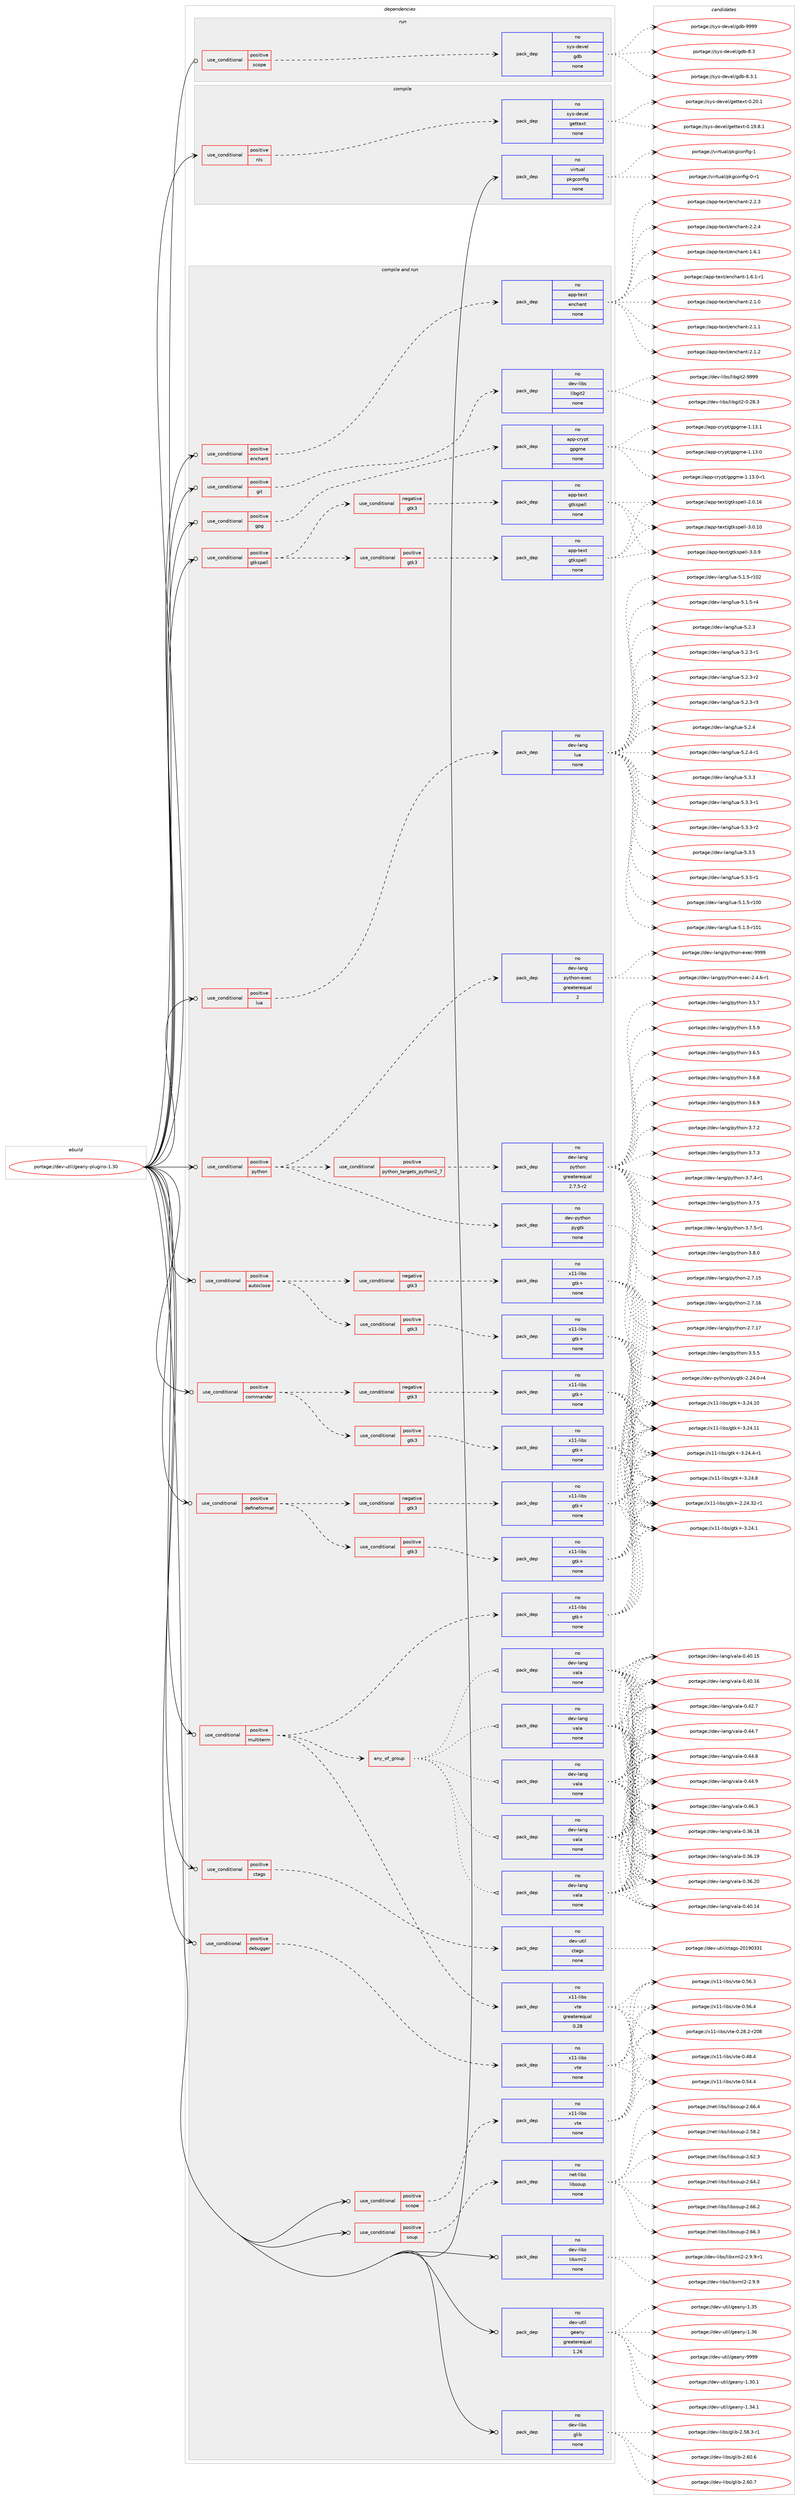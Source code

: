 digraph prolog {

# *************
# Graph options
# *************

newrank=true;
concentrate=true;
compound=true;
graph [rankdir=LR,fontname=Helvetica,fontsize=10,ranksep=1.5];#, ranksep=2.5, nodesep=0.2];
edge  [arrowhead=vee];
node  [fontname=Helvetica,fontsize=10];

# **********
# The ebuild
# **********

subgraph cluster_leftcol {
color=gray;
rank=same;
label=<<i>ebuild</i>>;
id [label="portage://dev-util/geany-plugins-1.30", color=red, width=4, href="../dev-util/geany-plugins-1.30.svg"];
}

# ****************
# The dependencies
# ****************

subgraph cluster_midcol {
color=gray;
label=<<i>dependencies</i>>;
subgraph cluster_compile {
fillcolor="#eeeeee";
style=filled;
label=<<i>compile</i>>;
subgraph cond71184 {
dependency262342 [label=<<TABLE BORDER="0" CELLBORDER="1" CELLSPACING="0" CELLPADDING="4"><TR><TD ROWSPAN="3" CELLPADDING="10">use_conditional</TD></TR><TR><TD>positive</TD></TR><TR><TD>nls</TD></TR></TABLE>>, shape=none, color=red];
subgraph pack187510 {
dependency262343 [label=<<TABLE BORDER="0" CELLBORDER="1" CELLSPACING="0" CELLPADDING="4" WIDTH="220"><TR><TD ROWSPAN="6" CELLPADDING="30">pack_dep</TD></TR><TR><TD WIDTH="110">no</TD></TR><TR><TD>sys-devel</TD></TR><TR><TD>gettext</TD></TR><TR><TD>none</TD></TR><TR><TD></TD></TR></TABLE>>, shape=none, color=blue];
}
dependency262342:e -> dependency262343:w [weight=20,style="dashed",arrowhead="vee"];
}
id:e -> dependency262342:w [weight=20,style="solid",arrowhead="vee"];
subgraph pack187511 {
dependency262344 [label=<<TABLE BORDER="0" CELLBORDER="1" CELLSPACING="0" CELLPADDING="4" WIDTH="220"><TR><TD ROWSPAN="6" CELLPADDING="30">pack_dep</TD></TR><TR><TD WIDTH="110">no</TD></TR><TR><TD>virtual</TD></TR><TR><TD>pkgconfig</TD></TR><TR><TD>none</TD></TR><TR><TD></TD></TR></TABLE>>, shape=none, color=blue];
}
id:e -> dependency262344:w [weight=20,style="solid",arrowhead="vee"];
}
subgraph cluster_compileandrun {
fillcolor="#eeeeee";
style=filled;
label=<<i>compile and run</i>>;
subgraph cond71185 {
dependency262345 [label=<<TABLE BORDER="0" CELLBORDER="1" CELLSPACING="0" CELLPADDING="4"><TR><TD ROWSPAN="3" CELLPADDING="10">use_conditional</TD></TR><TR><TD>positive</TD></TR><TR><TD>autoclose</TD></TR></TABLE>>, shape=none, color=red];
subgraph cond71186 {
dependency262346 [label=<<TABLE BORDER="0" CELLBORDER="1" CELLSPACING="0" CELLPADDING="4"><TR><TD ROWSPAN="3" CELLPADDING="10">use_conditional</TD></TR><TR><TD>positive</TD></TR><TR><TD>gtk3</TD></TR></TABLE>>, shape=none, color=red];
subgraph pack187512 {
dependency262347 [label=<<TABLE BORDER="0" CELLBORDER="1" CELLSPACING="0" CELLPADDING="4" WIDTH="220"><TR><TD ROWSPAN="6" CELLPADDING="30">pack_dep</TD></TR><TR><TD WIDTH="110">no</TD></TR><TR><TD>x11-libs</TD></TR><TR><TD>gtk+</TD></TR><TR><TD>none</TD></TR><TR><TD></TD></TR></TABLE>>, shape=none, color=blue];
}
dependency262346:e -> dependency262347:w [weight=20,style="dashed",arrowhead="vee"];
}
dependency262345:e -> dependency262346:w [weight=20,style="dashed",arrowhead="vee"];
subgraph cond71187 {
dependency262348 [label=<<TABLE BORDER="0" CELLBORDER="1" CELLSPACING="0" CELLPADDING="4"><TR><TD ROWSPAN="3" CELLPADDING="10">use_conditional</TD></TR><TR><TD>negative</TD></TR><TR><TD>gtk3</TD></TR></TABLE>>, shape=none, color=red];
subgraph pack187513 {
dependency262349 [label=<<TABLE BORDER="0" CELLBORDER="1" CELLSPACING="0" CELLPADDING="4" WIDTH="220"><TR><TD ROWSPAN="6" CELLPADDING="30">pack_dep</TD></TR><TR><TD WIDTH="110">no</TD></TR><TR><TD>x11-libs</TD></TR><TR><TD>gtk+</TD></TR><TR><TD>none</TD></TR><TR><TD></TD></TR></TABLE>>, shape=none, color=blue];
}
dependency262348:e -> dependency262349:w [weight=20,style="dashed",arrowhead="vee"];
}
dependency262345:e -> dependency262348:w [weight=20,style="dashed",arrowhead="vee"];
}
id:e -> dependency262345:w [weight=20,style="solid",arrowhead="odotvee"];
subgraph cond71188 {
dependency262350 [label=<<TABLE BORDER="0" CELLBORDER="1" CELLSPACING="0" CELLPADDING="4"><TR><TD ROWSPAN="3" CELLPADDING="10">use_conditional</TD></TR><TR><TD>positive</TD></TR><TR><TD>commander</TD></TR></TABLE>>, shape=none, color=red];
subgraph cond71189 {
dependency262351 [label=<<TABLE BORDER="0" CELLBORDER="1" CELLSPACING="0" CELLPADDING="4"><TR><TD ROWSPAN="3" CELLPADDING="10">use_conditional</TD></TR><TR><TD>positive</TD></TR><TR><TD>gtk3</TD></TR></TABLE>>, shape=none, color=red];
subgraph pack187514 {
dependency262352 [label=<<TABLE BORDER="0" CELLBORDER="1" CELLSPACING="0" CELLPADDING="4" WIDTH="220"><TR><TD ROWSPAN="6" CELLPADDING="30">pack_dep</TD></TR><TR><TD WIDTH="110">no</TD></TR><TR><TD>x11-libs</TD></TR><TR><TD>gtk+</TD></TR><TR><TD>none</TD></TR><TR><TD></TD></TR></TABLE>>, shape=none, color=blue];
}
dependency262351:e -> dependency262352:w [weight=20,style="dashed",arrowhead="vee"];
}
dependency262350:e -> dependency262351:w [weight=20,style="dashed",arrowhead="vee"];
subgraph cond71190 {
dependency262353 [label=<<TABLE BORDER="0" CELLBORDER="1" CELLSPACING="0" CELLPADDING="4"><TR><TD ROWSPAN="3" CELLPADDING="10">use_conditional</TD></TR><TR><TD>negative</TD></TR><TR><TD>gtk3</TD></TR></TABLE>>, shape=none, color=red];
subgraph pack187515 {
dependency262354 [label=<<TABLE BORDER="0" CELLBORDER="1" CELLSPACING="0" CELLPADDING="4" WIDTH="220"><TR><TD ROWSPAN="6" CELLPADDING="30">pack_dep</TD></TR><TR><TD WIDTH="110">no</TD></TR><TR><TD>x11-libs</TD></TR><TR><TD>gtk+</TD></TR><TR><TD>none</TD></TR><TR><TD></TD></TR></TABLE>>, shape=none, color=blue];
}
dependency262353:e -> dependency262354:w [weight=20,style="dashed",arrowhead="vee"];
}
dependency262350:e -> dependency262353:w [weight=20,style="dashed",arrowhead="vee"];
}
id:e -> dependency262350:w [weight=20,style="solid",arrowhead="odotvee"];
subgraph cond71191 {
dependency262355 [label=<<TABLE BORDER="0" CELLBORDER="1" CELLSPACING="0" CELLPADDING="4"><TR><TD ROWSPAN="3" CELLPADDING="10">use_conditional</TD></TR><TR><TD>positive</TD></TR><TR><TD>ctags</TD></TR></TABLE>>, shape=none, color=red];
subgraph pack187516 {
dependency262356 [label=<<TABLE BORDER="0" CELLBORDER="1" CELLSPACING="0" CELLPADDING="4" WIDTH="220"><TR><TD ROWSPAN="6" CELLPADDING="30">pack_dep</TD></TR><TR><TD WIDTH="110">no</TD></TR><TR><TD>dev-util</TD></TR><TR><TD>ctags</TD></TR><TR><TD>none</TD></TR><TR><TD></TD></TR></TABLE>>, shape=none, color=blue];
}
dependency262355:e -> dependency262356:w [weight=20,style="dashed",arrowhead="vee"];
}
id:e -> dependency262355:w [weight=20,style="solid",arrowhead="odotvee"];
subgraph cond71192 {
dependency262357 [label=<<TABLE BORDER="0" CELLBORDER="1" CELLSPACING="0" CELLPADDING="4"><TR><TD ROWSPAN="3" CELLPADDING="10">use_conditional</TD></TR><TR><TD>positive</TD></TR><TR><TD>debugger</TD></TR></TABLE>>, shape=none, color=red];
subgraph pack187517 {
dependency262358 [label=<<TABLE BORDER="0" CELLBORDER="1" CELLSPACING="0" CELLPADDING="4" WIDTH="220"><TR><TD ROWSPAN="6" CELLPADDING="30">pack_dep</TD></TR><TR><TD WIDTH="110">no</TD></TR><TR><TD>x11-libs</TD></TR><TR><TD>vte</TD></TR><TR><TD>none</TD></TR><TR><TD></TD></TR></TABLE>>, shape=none, color=blue];
}
dependency262357:e -> dependency262358:w [weight=20,style="dashed",arrowhead="vee"];
}
id:e -> dependency262357:w [weight=20,style="solid",arrowhead="odotvee"];
subgraph cond71193 {
dependency262359 [label=<<TABLE BORDER="0" CELLBORDER="1" CELLSPACING="0" CELLPADDING="4"><TR><TD ROWSPAN="3" CELLPADDING="10">use_conditional</TD></TR><TR><TD>positive</TD></TR><TR><TD>defineformat</TD></TR></TABLE>>, shape=none, color=red];
subgraph cond71194 {
dependency262360 [label=<<TABLE BORDER="0" CELLBORDER="1" CELLSPACING="0" CELLPADDING="4"><TR><TD ROWSPAN="3" CELLPADDING="10">use_conditional</TD></TR><TR><TD>positive</TD></TR><TR><TD>gtk3</TD></TR></TABLE>>, shape=none, color=red];
subgraph pack187518 {
dependency262361 [label=<<TABLE BORDER="0" CELLBORDER="1" CELLSPACING="0" CELLPADDING="4" WIDTH="220"><TR><TD ROWSPAN="6" CELLPADDING="30">pack_dep</TD></TR><TR><TD WIDTH="110">no</TD></TR><TR><TD>x11-libs</TD></TR><TR><TD>gtk+</TD></TR><TR><TD>none</TD></TR><TR><TD></TD></TR></TABLE>>, shape=none, color=blue];
}
dependency262360:e -> dependency262361:w [weight=20,style="dashed",arrowhead="vee"];
}
dependency262359:e -> dependency262360:w [weight=20,style="dashed",arrowhead="vee"];
subgraph cond71195 {
dependency262362 [label=<<TABLE BORDER="0" CELLBORDER="1" CELLSPACING="0" CELLPADDING="4"><TR><TD ROWSPAN="3" CELLPADDING="10">use_conditional</TD></TR><TR><TD>negative</TD></TR><TR><TD>gtk3</TD></TR></TABLE>>, shape=none, color=red];
subgraph pack187519 {
dependency262363 [label=<<TABLE BORDER="0" CELLBORDER="1" CELLSPACING="0" CELLPADDING="4" WIDTH="220"><TR><TD ROWSPAN="6" CELLPADDING="30">pack_dep</TD></TR><TR><TD WIDTH="110">no</TD></TR><TR><TD>x11-libs</TD></TR><TR><TD>gtk+</TD></TR><TR><TD>none</TD></TR><TR><TD></TD></TR></TABLE>>, shape=none, color=blue];
}
dependency262362:e -> dependency262363:w [weight=20,style="dashed",arrowhead="vee"];
}
dependency262359:e -> dependency262362:w [weight=20,style="dashed",arrowhead="vee"];
}
id:e -> dependency262359:w [weight=20,style="solid",arrowhead="odotvee"];
subgraph cond71196 {
dependency262364 [label=<<TABLE BORDER="0" CELLBORDER="1" CELLSPACING="0" CELLPADDING="4"><TR><TD ROWSPAN="3" CELLPADDING="10">use_conditional</TD></TR><TR><TD>positive</TD></TR><TR><TD>enchant</TD></TR></TABLE>>, shape=none, color=red];
subgraph pack187520 {
dependency262365 [label=<<TABLE BORDER="0" CELLBORDER="1" CELLSPACING="0" CELLPADDING="4" WIDTH="220"><TR><TD ROWSPAN="6" CELLPADDING="30">pack_dep</TD></TR><TR><TD WIDTH="110">no</TD></TR><TR><TD>app-text</TD></TR><TR><TD>enchant</TD></TR><TR><TD>none</TD></TR><TR><TD></TD></TR></TABLE>>, shape=none, color=blue];
}
dependency262364:e -> dependency262365:w [weight=20,style="dashed",arrowhead="vee"];
}
id:e -> dependency262364:w [weight=20,style="solid",arrowhead="odotvee"];
subgraph cond71197 {
dependency262366 [label=<<TABLE BORDER="0" CELLBORDER="1" CELLSPACING="0" CELLPADDING="4"><TR><TD ROWSPAN="3" CELLPADDING="10">use_conditional</TD></TR><TR><TD>positive</TD></TR><TR><TD>git</TD></TR></TABLE>>, shape=none, color=red];
subgraph pack187521 {
dependency262367 [label=<<TABLE BORDER="0" CELLBORDER="1" CELLSPACING="0" CELLPADDING="4" WIDTH="220"><TR><TD ROWSPAN="6" CELLPADDING="30">pack_dep</TD></TR><TR><TD WIDTH="110">no</TD></TR><TR><TD>dev-libs</TD></TR><TR><TD>libgit2</TD></TR><TR><TD>none</TD></TR><TR><TD></TD></TR></TABLE>>, shape=none, color=blue];
}
dependency262366:e -> dependency262367:w [weight=20,style="dashed",arrowhead="vee"];
}
id:e -> dependency262366:w [weight=20,style="solid",arrowhead="odotvee"];
subgraph cond71198 {
dependency262368 [label=<<TABLE BORDER="0" CELLBORDER="1" CELLSPACING="0" CELLPADDING="4"><TR><TD ROWSPAN="3" CELLPADDING="10">use_conditional</TD></TR><TR><TD>positive</TD></TR><TR><TD>gpg</TD></TR></TABLE>>, shape=none, color=red];
subgraph pack187522 {
dependency262369 [label=<<TABLE BORDER="0" CELLBORDER="1" CELLSPACING="0" CELLPADDING="4" WIDTH="220"><TR><TD ROWSPAN="6" CELLPADDING="30">pack_dep</TD></TR><TR><TD WIDTH="110">no</TD></TR><TR><TD>app-crypt</TD></TR><TR><TD>gpgme</TD></TR><TR><TD>none</TD></TR><TR><TD></TD></TR></TABLE>>, shape=none, color=blue];
}
dependency262368:e -> dependency262369:w [weight=20,style="dashed",arrowhead="vee"];
}
id:e -> dependency262368:w [weight=20,style="solid",arrowhead="odotvee"];
subgraph cond71199 {
dependency262370 [label=<<TABLE BORDER="0" CELLBORDER="1" CELLSPACING="0" CELLPADDING="4"><TR><TD ROWSPAN="3" CELLPADDING="10">use_conditional</TD></TR><TR><TD>positive</TD></TR><TR><TD>gtkspell</TD></TR></TABLE>>, shape=none, color=red];
subgraph cond71200 {
dependency262371 [label=<<TABLE BORDER="0" CELLBORDER="1" CELLSPACING="0" CELLPADDING="4"><TR><TD ROWSPAN="3" CELLPADDING="10">use_conditional</TD></TR><TR><TD>positive</TD></TR><TR><TD>gtk3</TD></TR></TABLE>>, shape=none, color=red];
subgraph pack187523 {
dependency262372 [label=<<TABLE BORDER="0" CELLBORDER="1" CELLSPACING="0" CELLPADDING="4" WIDTH="220"><TR><TD ROWSPAN="6" CELLPADDING="30">pack_dep</TD></TR><TR><TD WIDTH="110">no</TD></TR><TR><TD>app-text</TD></TR><TR><TD>gtkspell</TD></TR><TR><TD>none</TD></TR><TR><TD></TD></TR></TABLE>>, shape=none, color=blue];
}
dependency262371:e -> dependency262372:w [weight=20,style="dashed",arrowhead="vee"];
}
dependency262370:e -> dependency262371:w [weight=20,style="dashed",arrowhead="vee"];
subgraph cond71201 {
dependency262373 [label=<<TABLE BORDER="0" CELLBORDER="1" CELLSPACING="0" CELLPADDING="4"><TR><TD ROWSPAN="3" CELLPADDING="10">use_conditional</TD></TR><TR><TD>negative</TD></TR><TR><TD>gtk3</TD></TR></TABLE>>, shape=none, color=red];
subgraph pack187524 {
dependency262374 [label=<<TABLE BORDER="0" CELLBORDER="1" CELLSPACING="0" CELLPADDING="4" WIDTH="220"><TR><TD ROWSPAN="6" CELLPADDING="30">pack_dep</TD></TR><TR><TD WIDTH="110">no</TD></TR><TR><TD>app-text</TD></TR><TR><TD>gtkspell</TD></TR><TR><TD>none</TD></TR><TR><TD></TD></TR></TABLE>>, shape=none, color=blue];
}
dependency262373:e -> dependency262374:w [weight=20,style="dashed",arrowhead="vee"];
}
dependency262370:e -> dependency262373:w [weight=20,style="dashed",arrowhead="vee"];
}
id:e -> dependency262370:w [weight=20,style="solid",arrowhead="odotvee"];
subgraph cond71202 {
dependency262375 [label=<<TABLE BORDER="0" CELLBORDER="1" CELLSPACING="0" CELLPADDING="4"><TR><TD ROWSPAN="3" CELLPADDING="10">use_conditional</TD></TR><TR><TD>positive</TD></TR><TR><TD>lua</TD></TR></TABLE>>, shape=none, color=red];
subgraph pack187525 {
dependency262376 [label=<<TABLE BORDER="0" CELLBORDER="1" CELLSPACING="0" CELLPADDING="4" WIDTH="220"><TR><TD ROWSPAN="6" CELLPADDING="30">pack_dep</TD></TR><TR><TD WIDTH="110">no</TD></TR><TR><TD>dev-lang</TD></TR><TR><TD>lua</TD></TR><TR><TD>none</TD></TR><TR><TD></TD></TR></TABLE>>, shape=none, color=blue];
}
dependency262375:e -> dependency262376:w [weight=20,style="dashed",arrowhead="vee"];
}
id:e -> dependency262375:w [weight=20,style="solid",arrowhead="odotvee"];
subgraph cond71203 {
dependency262377 [label=<<TABLE BORDER="0" CELLBORDER="1" CELLSPACING="0" CELLPADDING="4"><TR><TD ROWSPAN="3" CELLPADDING="10">use_conditional</TD></TR><TR><TD>positive</TD></TR><TR><TD>multiterm</TD></TR></TABLE>>, shape=none, color=red];
subgraph any3574 {
dependency262378 [label=<<TABLE BORDER="0" CELLBORDER="1" CELLSPACING="0" CELLPADDING="4"><TR><TD CELLPADDING="10">any_of_group</TD></TR></TABLE>>, shape=none, color=red];subgraph pack187526 {
dependency262379 [label=<<TABLE BORDER="0" CELLBORDER="1" CELLSPACING="0" CELLPADDING="4" WIDTH="220"><TR><TD ROWSPAN="6" CELLPADDING="30">pack_dep</TD></TR><TR><TD WIDTH="110">no</TD></TR><TR><TD>dev-lang</TD></TR><TR><TD>vala</TD></TR><TR><TD>none</TD></TR><TR><TD></TD></TR></TABLE>>, shape=none, color=blue];
}
dependency262378:e -> dependency262379:w [weight=20,style="dotted",arrowhead="oinv"];
subgraph pack187527 {
dependency262380 [label=<<TABLE BORDER="0" CELLBORDER="1" CELLSPACING="0" CELLPADDING="4" WIDTH="220"><TR><TD ROWSPAN="6" CELLPADDING="30">pack_dep</TD></TR><TR><TD WIDTH="110">no</TD></TR><TR><TD>dev-lang</TD></TR><TR><TD>vala</TD></TR><TR><TD>none</TD></TR><TR><TD></TD></TR></TABLE>>, shape=none, color=blue];
}
dependency262378:e -> dependency262380:w [weight=20,style="dotted",arrowhead="oinv"];
subgraph pack187528 {
dependency262381 [label=<<TABLE BORDER="0" CELLBORDER="1" CELLSPACING="0" CELLPADDING="4" WIDTH="220"><TR><TD ROWSPAN="6" CELLPADDING="30">pack_dep</TD></TR><TR><TD WIDTH="110">no</TD></TR><TR><TD>dev-lang</TD></TR><TR><TD>vala</TD></TR><TR><TD>none</TD></TR><TR><TD></TD></TR></TABLE>>, shape=none, color=blue];
}
dependency262378:e -> dependency262381:w [weight=20,style="dotted",arrowhead="oinv"];
subgraph pack187529 {
dependency262382 [label=<<TABLE BORDER="0" CELLBORDER="1" CELLSPACING="0" CELLPADDING="4" WIDTH="220"><TR><TD ROWSPAN="6" CELLPADDING="30">pack_dep</TD></TR><TR><TD WIDTH="110">no</TD></TR><TR><TD>dev-lang</TD></TR><TR><TD>vala</TD></TR><TR><TD>none</TD></TR><TR><TD></TD></TR></TABLE>>, shape=none, color=blue];
}
dependency262378:e -> dependency262382:w [weight=20,style="dotted",arrowhead="oinv"];
subgraph pack187530 {
dependency262383 [label=<<TABLE BORDER="0" CELLBORDER="1" CELLSPACING="0" CELLPADDING="4" WIDTH="220"><TR><TD ROWSPAN="6" CELLPADDING="30">pack_dep</TD></TR><TR><TD WIDTH="110">no</TD></TR><TR><TD>dev-lang</TD></TR><TR><TD>vala</TD></TR><TR><TD>none</TD></TR><TR><TD></TD></TR></TABLE>>, shape=none, color=blue];
}
dependency262378:e -> dependency262383:w [weight=20,style="dotted",arrowhead="oinv"];
}
dependency262377:e -> dependency262378:w [weight=20,style="dashed",arrowhead="vee"];
subgraph pack187531 {
dependency262384 [label=<<TABLE BORDER="0" CELLBORDER="1" CELLSPACING="0" CELLPADDING="4" WIDTH="220"><TR><TD ROWSPAN="6" CELLPADDING="30">pack_dep</TD></TR><TR><TD WIDTH="110">no</TD></TR><TR><TD>x11-libs</TD></TR><TR><TD>gtk+</TD></TR><TR><TD>none</TD></TR><TR><TD></TD></TR></TABLE>>, shape=none, color=blue];
}
dependency262377:e -> dependency262384:w [weight=20,style="dashed",arrowhead="vee"];
subgraph pack187532 {
dependency262385 [label=<<TABLE BORDER="0" CELLBORDER="1" CELLSPACING="0" CELLPADDING="4" WIDTH="220"><TR><TD ROWSPAN="6" CELLPADDING="30">pack_dep</TD></TR><TR><TD WIDTH="110">no</TD></TR><TR><TD>x11-libs</TD></TR><TR><TD>vte</TD></TR><TR><TD>greaterequal</TD></TR><TR><TD>0.28</TD></TR></TABLE>>, shape=none, color=blue];
}
dependency262377:e -> dependency262385:w [weight=20,style="dashed",arrowhead="vee"];
}
id:e -> dependency262377:w [weight=20,style="solid",arrowhead="odotvee"];
subgraph cond71204 {
dependency262386 [label=<<TABLE BORDER="0" CELLBORDER="1" CELLSPACING="0" CELLPADDING="4"><TR><TD ROWSPAN="3" CELLPADDING="10">use_conditional</TD></TR><TR><TD>positive</TD></TR><TR><TD>python</TD></TR></TABLE>>, shape=none, color=red];
subgraph pack187533 {
dependency262387 [label=<<TABLE BORDER="0" CELLBORDER="1" CELLSPACING="0" CELLPADDING="4" WIDTH="220"><TR><TD ROWSPAN="6" CELLPADDING="30">pack_dep</TD></TR><TR><TD WIDTH="110">no</TD></TR><TR><TD>dev-python</TD></TR><TR><TD>pygtk</TD></TR><TR><TD>none</TD></TR><TR><TD></TD></TR></TABLE>>, shape=none, color=blue];
}
dependency262386:e -> dependency262387:w [weight=20,style="dashed",arrowhead="vee"];
subgraph cond71205 {
dependency262388 [label=<<TABLE BORDER="0" CELLBORDER="1" CELLSPACING="0" CELLPADDING="4"><TR><TD ROWSPAN="3" CELLPADDING="10">use_conditional</TD></TR><TR><TD>positive</TD></TR><TR><TD>python_targets_python2_7</TD></TR></TABLE>>, shape=none, color=red];
subgraph pack187534 {
dependency262389 [label=<<TABLE BORDER="0" CELLBORDER="1" CELLSPACING="0" CELLPADDING="4" WIDTH="220"><TR><TD ROWSPAN="6" CELLPADDING="30">pack_dep</TD></TR><TR><TD WIDTH="110">no</TD></TR><TR><TD>dev-lang</TD></TR><TR><TD>python</TD></TR><TR><TD>greaterequal</TD></TR><TR><TD>2.7.5-r2</TD></TR></TABLE>>, shape=none, color=blue];
}
dependency262388:e -> dependency262389:w [weight=20,style="dashed",arrowhead="vee"];
}
dependency262386:e -> dependency262388:w [weight=20,style="dashed",arrowhead="vee"];
subgraph pack187535 {
dependency262390 [label=<<TABLE BORDER="0" CELLBORDER="1" CELLSPACING="0" CELLPADDING="4" WIDTH="220"><TR><TD ROWSPAN="6" CELLPADDING="30">pack_dep</TD></TR><TR><TD WIDTH="110">no</TD></TR><TR><TD>dev-lang</TD></TR><TR><TD>python-exec</TD></TR><TR><TD>greaterequal</TD></TR><TR><TD>2</TD></TR></TABLE>>, shape=none, color=blue];
}
dependency262386:e -> dependency262390:w [weight=20,style="dashed",arrowhead="vee"];
}
id:e -> dependency262386:w [weight=20,style="solid",arrowhead="odotvee"];
subgraph cond71206 {
dependency262391 [label=<<TABLE BORDER="0" CELLBORDER="1" CELLSPACING="0" CELLPADDING="4"><TR><TD ROWSPAN="3" CELLPADDING="10">use_conditional</TD></TR><TR><TD>positive</TD></TR><TR><TD>scope</TD></TR></TABLE>>, shape=none, color=red];
subgraph pack187536 {
dependency262392 [label=<<TABLE BORDER="0" CELLBORDER="1" CELLSPACING="0" CELLPADDING="4" WIDTH="220"><TR><TD ROWSPAN="6" CELLPADDING="30">pack_dep</TD></TR><TR><TD WIDTH="110">no</TD></TR><TR><TD>x11-libs</TD></TR><TR><TD>vte</TD></TR><TR><TD>none</TD></TR><TR><TD></TD></TR></TABLE>>, shape=none, color=blue];
}
dependency262391:e -> dependency262392:w [weight=20,style="dashed",arrowhead="vee"];
}
id:e -> dependency262391:w [weight=20,style="solid",arrowhead="odotvee"];
subgraph cond71207 {
dependency262393 [label=<<TABLE BORDER="0" CELLBORDER="1" CELLSPACING="0" CELLPADDING="4"><TR><TD ROWSPAN="3" CELLPADDING="10">use_conditional</TD></TR><TR><TD>positive</TD></TR><TR><TD>soup</TD></TR></TABLE>>, shape=none, color=red];
subgraph pack187537 {
dependency262394 [label=<<TABLE BORDER="0" CELLBORDER="1" CELLSPACING="0" CELLPADDING="4" WIDTH="220"><TR><TD ROWSPAN="6" CELLPADDING="30">pack_dep</TD></TR><TR><TD WIDTH="110">no</TD></TR><TR><TD>net-libs</TD></TR><TR><TD>libsoup</TD></TR><TR><TD>none</TD></TR><TR><TD></TD></TR></TABLE>>, shape=none, color=blue];
}
dependency262393:e -> dependency262394:w [weight=20,style="dashed",arrowhead="vee"];
}
id:e -> dependency262393:w [weight=20,style="solid",arrowhead="odotvee"];
subgraph pack187538 {
dependency262395 [label=<<TABLE BORDER="0" CELLBORDER="1" CELLSPACING="0" CELLPADDING="4" WIDTH="220"><TR><TD ROWSPAN="6" CELLPADDING="30">pack_dep</TD></TR><TR><TD WIDTH="110">no</TD></TR><TR><TD>dev-libs</TD></TR><TR><TD>glib</TD></TR><TR><TD>none</TD></TR><TR><TD></TD></TR></TABLE>>, shape=none, color=blue];
}
id:e -> dependency262395:w [weight=20,style="solid",arrowhead="odotvee"];
subgraph pack187539 {
dependency262396 [label=<<TABLE BORDER="0" CELLBORDER="1" CELLSPACING="0" CELLPADDING="4" WIDTH="220"><TR><TD ROWSPAN="6" CELLPADDING="30">pack_dep</TD></TR><TR><TD WIDTH="110">no</TD></TR><TR><TD>dev-libs</TD></TR><TR><TD>libxml2</TD></TR><TR><TD>none</TD></TR><TR><TD></TD></TR></TABLE>>, shape=none, color=blue];
}
id:e -> dependency262396:w [weight=20,style="solid",arrowhead="odotvee"];
subgraph pack187540 {
dependency262397 [label=<<TABLE BORDER="0" CELLBORDER="1" CELLSPACING="0" CELLPADDING="4" WIDTH="220"><TR><TD ROWSPAN="6" CELLPADDING="30">pack_dep</TD></TR><TR><TD WIDTH="110">no</TD></TR><TR><TD>dev-util</TD></TR><TR><TD>geany</TD></TR><TR><TD>greaterequal</TD></TR><TR><TD>1.26</TD></TR></TABLE>>, shape=none, color=blue];
}
id:e -> dependency262397:w [weight=20,style="solid",arrowhead="odotvee"];
}
subgraph cluster_run {
fillcolor="#eeeeee";
style=filled;
label=<<i>run</i>>;
subgraph cond71208 {
dependency262398 [label=<<TABLE BORDER="0" CELLBORDER="1" CELLSPACING="0" CELLPADDING="4"><TR><TD ROWSPAN="3" CELLPADDING="10">use_conditional</TD></TR><TR><TD>positive</TD></TR><TR><TD>scope</TD></TR></TABLE>>, shape=none, color=red];
subgraph pack187541 {
dependency262399 [label=<<TABLE BORDER="0" CELLBORDER="1" CELLSPACING="0" CELLPADDING="4" WIDTH="220"><TR><TD ROWSPAN="6" CELLPADDING="30">pack_dep</TD></TR><TR><TD WIDTH="110">no</TD></TR><TR><TD>sys-devel</TD></TR><TR><TD>gdb</TD></TR><TR><TD>none</TD></TR><TR><TD></TD></TR></TABLE>>, shape=none, color=blue];
}
dependency262398:e -> dependency262399:w [weight=20,style="dashed",arrowhead="vee"];
}
id:e -> dependency262398:w [weight=20,style="solid",arrowhead="odot"];
}
}

# **************
# The candidates
# **************

subgraph cluster_choices {
rank=same;
color=gray;
label=<<i>candidates</i>>;

subgraph choice187510 {
color=black;
nodesep=1;
choiceportage1151211154510010111810110847103101116116101120116454846495746564649 [label="portage://sys-devel/gettext-0.19.8.1", color=red, width=4,href="../sys-devel/gettext-0.19.8.1.svg"];
choiceportage115121115451001011181011084710310111611610112011645484650484649 [label="portage://sys-devel/gettext-0.20.1", color=red, width=4,href="../sys-devel/gettext-0.20.1.svg"];
dependency262343:e -> choiceportage1151211154510010111810110847103101116116101120116454846495746564649:w [style=dotted,weight="100"];
dependency262343:e -> choiceportage115121115451001011181011084710310111611610112011645484650484649:w [style=dotted,weight="100"];
}
subgraph choice187511 {
color=black;
nodesep=1;
choiceportage11810511411611797108471121071039911111010210510345484511449 [label="portage://virtual/pkgconfig-0-r1", color=red, width=4,href="../virtual/pkgconfig-0-r1.svg"];
choiceportage1181051141161179710847112107103991111101021051034549 [label="portage://virtual/pkgconfig-1", color=red, width=4,href="../virtual/pkgconfig-1.svg"];
dependency262344:e -> choiceportage11810511411611797108471121071039911111010210510345484511449:w [style=dotted,weight="100"];
dependency262344:e -> choiceportage1181051141161179710847112107103991111101021051034549:w [style=dotted,weight="100"];
}
subgraph choice187512 {
color=black;
nodesep=1;
choiceportage12049494510810598115471031161074345504650524651504511449 [label="portage://x11-libs/gtk+-2.24.32-r1", color=red, width=4,href="../x11-libs/gtk+-2.24.32-r1.svg"];
choiceportage12049494510810598115471031161074345514650524649 [label="portage://x11-libs/gtk+-3.24.1", color=red, width=4,href="../x11-libs/gtk+-3.24.1.svg"];
choiceportage1204949451081059811547103116107434551465052464948 [label="portage://x11-libs/gtk+-3.24.10", color=red, width=4,href="../x11-libs/gtk+-3.24.10.svg"];
choiceportage1204949451081059811547103116107434551465052464949 [label="portage://x11-libs/gtk+-3.24.11", color=red, width=4,href="../x11-libs/gtk+-3.24.11.svg"];
choiceportage120494945108105981154710311610743455146505246524511449 [label="portage://x11-libs/gtk+-3.24.4-r1", color=red, width=4,href="../x11-libs/gtk+-3.24.4-r1.svg"];
choiceportage12049494510810598115471031161074345514650524656 [label="portage://x11-libs/gtk+-3.24.8", color=red, width=4,href="../x11-libs/gtk+-3.24.8.svg"];
dependency262347:e -> choiceportage12049494510810598115471031161074345504650524651504511449:w [style=dotted,weight="100"];
dependency262347:e -> choiceportage12049494510810598115471031161074345514650524649:w [style=dotted,weight="100"];
dependency262347:e -> choiceportage1204949451081059811547103116107434551465052464948:w [style=dotted,weight="100"];
dependency262347:e -> choiceportage1204949451081059811547103116107434551465052464949:w [style=dotted,weight="100"];
dependency262347:e -> choiceportage120494945108105981154710311610743455146505246524511449:w [style=dotted,weight="100"];
dependency262347:e -> choiceportage12049494510810598115471031161074345514650524656:w [style=dotted,weight="100"];
}
subgraph choice187513 {
color=black;
nodesep=1;
choiceportage12049494510810598115471031161074345504650524651504511449 [label="portage://x11-libs/gtk+-2.24.32-r1", color=red, width=4,href="../x11-libs/gtk+-2.24.32-r1.svg"];
choiceportage12049494510810598115471031161074345514650524649 [label="portage://x11-libs/gtk+-3.24.1", color=red, width=4,href="../x11-libs/gtk+-3.24.1.svg"];
choiceportage1204949451081059811547103116107434551465052464948 [label="portage://x11-libs/gtk+-3.24.10", color=red, width=4,href="../x11-libs/gtk+-3.24.10.svg"];
choiceportage1204949451081059811547103116107434551465052464949 [label="portage://x11-libs/gtk+-3.24.11", color=red, width=4,href="../x11-libs/gtk+-3.24.11.svg"];
choiceportage120494945108105981154710311610743455146505246524511449 [label="portage://x11-libs/gtk+-3.24.4-r1", color=red, width=4,href="../x11-libs/gtk+-3.24.4-r1.svg"];
choiceportage12049494510810598115471031161074345514650524656 [label="portage://x11-libs/gtk+-3.24.8", color=red, width=4,href="../x11-libs/gtk+-3.24.8.svg"];
dependency262349:e -> choiceportage12049494510810598115471031161074345504650524651504511449:w [style=dotted,weight="100"];
dependency262349:e -> choiceportage12049494510810598115471031161074345514650524649:w [style=dotted,weight="100"];
dependency262349:e -> choiceportage1204949451081059811547103116107434551465052464948:w [style=dotted,weight="100"];
dependency262349:e -> choiceportage1204949451081059811547103116107434551465052464949:w [style=dotted,weight="100"];
dependency262349:e -> choiceportage120494945108105981154710311610743455146505246524511449:w [style=dotted,weight="100"];
dependency262349:e -> choiceportage12049494510810598115471031161074345514650524656:w [style=dotted,weight="100"];
}
subgraph choice187514 {
color=black;
nodesep=1;
choiceportage12049494510810598115471031161074345504650524651504511449 [label="portage://x11-libs/gtk+-2.24.32-r1", color=red, width=4,href="../x11-libs/gtk+-2.24.32-r1.svg"];
choiceportage12049494510810598115471031161074345514650524649 [label="portage://x11-libs/gtk+-3.24.1", color=red, width=4,href="../x11-libs/gtk+-3.24.1.svg"];
choiceportage1204949451081059811547103116107434551465052464948 [label="portage://x11-libs/gtk+-3.24.10", color=red, width=4,href="../x11-libs/gtk+-3.24.10.svg"];
choiceportage1204949451081059811547103116107434551465052464949 [label="portage://x11-libs/gtk+-3.24.11", color=red, width=4,href="../x11-libs/gtk+-3.24.11.svg"];
choiceportage120494945108105981154710311610743455146505246524511449 [label="portage://x11-libs/gtk+-3.24.4-r1", color=red, width=4,href="../x11-libs/gtk+-3.24.4-r1.svg"];
choiceportage12049494510810598115471031161074345514650524656 [label="portage://x11-libs/gtk+-3.24.8", color=red, width=4,href="../x11-libs/gtk+-3.24.8.svg"];
dependency262352:e -> choiceportage12049494510810598115471031161074345504650524651504511449:w [style=dotted,weight="100"];
dependency262352:e -> choiceportage12049494510810598115471031161074345514650524649:w [style=dotted,weight="100"];
dependency262352:e -> choiceportage1204949451081059811547103116107434551465052464948:w [style=dotted,weight="100"];
dependency262352:e -> choiceportage1204949451081059811547103116107434551465052464949:w [style=dotted,weight="100"];
dependency262352:e -> choiceportage120494945108105981154710311610743455146505246524511449:w [style=dotted,weight="100"];
dependency262352:e -> choiceportage12049494510810598115471031161074345514650524656:w [style=dotted,weight="100"];
}
subgraph choice187515 {
color=black;
nodesep=1;
choiceportage12049494510810598115471031161074345504650524651504511449 [label="portage://x11-libs/gtk+-2.24.32-r1", color=red, width=4,href="../x11-libs/gtk+-2.24.32-r1.svg"];
choiceportage12049494510810598115471031161074345514650524649 [label="portage://x11-libs/gtk+-3.24.1", color=red, width=4,href="../x11-libs/gtk+-3.24.1.svg"];
choiceportage1204949451081059811547103116107434551465052464948 [label="portage://x11-libs/gtk+-3.24.10", color=red, width=4,href="../x11-libs/gtk+-3.24.10.svg"];
choiceportage1204949451081059811547103116107434551465052464949 [label="portage://x11-libs/gtk+-3.24.11", color=red, width=4,href="../x11-libs/gtk+-3.24.11.svg"];
choiceportage120494945108105981154710311610743455146505246524511449 [label="portage://x11-libs/gtk+-3.24.4-r1", color=red, width=4,href="../x11-libs/gtk+-3.24.4-r1.svg"];
choiceportage12049494510810598115471031161074345514650524656 [label="portage://x11-libs/gtk+-3.24.8", color=red, width=4,href="../x11-libs/gtk+-3.24.8.svg"];
dependency262354:e -> choiceportage12049494510810598115471031161074345504650524651504511449:w [style=dotted,weight="100"];
dependency262354:e -> choiceportage12049494510810598115471031161074345514650524649:w [style=dotted,weight="100"];
dependency262354:e -> choiceportage1204949451081059811547103116107434551465052464948:w [style=dotted,weight="100"];
dependency262354:e -> choiceportage1204949451081059811547103116107434551465052464949:w [style=dotted,weight="100"];
dependency262354:e -> choiceportage120494945108105981154710311610743455146505246524511449:w [style=dotted,weight="100"];
dependency262354:e -> choiceportage12049494510810598115471031161074345514650524656:w [style=dotted,weight="100"];
}
subgraph choice187516 {
color=black;
nodesep=1;
choiceportage10010111845117116105108479911697103115455048495748515149 [label="portage://dev-util/ctags-20190331", color=red, width=4,href="../dev-util/ctags-20190331.svg"];
dependency262356:e -> choiceportage10010111845117116105108479911697103115455048495748515149:w [style=dotted,weight="100"];
}
subgraph choice187517 {
color=black;
nodesep=1;
choiceportage12049494510810598115471181161014548465056465045114504856 [label="portage://x11-libs/vte-0.28.2-r208", color=red, width=4,href="../x11-libs/vte-0.28.2-r208.svg"];
choiceportage120494945108105981154711811610145484652564652 [label="portage://x11-libs/vte-0.48.4", color=red, width=4,href="../x11-libs/vte-0.48.4.svg"];
choiceportage120494945108105981154711811610145484653524652 [label="portage://x11-libs/vte-0.54.4", color=red, width=4,href="../x11-libs/vte-0.54.4.svg"];
choiceportage120494945108105981154711811610145484653544651 [label="portage://x11-libs/vte-0.56.3", color=red, width=4,href="../x11-libs/vte-0.56.3.svg"];
choiceportage120494945108105981154711811610145484653544652 [label="portage://x11-libs/vte-0.56.4", color=red, width=4,href="../x11-libs/vte-0.56.4.svg"];
dependency262358:e -> choiceportage12049494510810598115471181161014548465056465045114504856:w [style=dotted,weight="100"];
dependency262358:e -> choiceportage120494945108105981154711811610145484652564652:w [style=dotted,weight="100"];
dependency262358:e -> choiceportage120494945108105981154711811610145484653524652:w [style=dotted,weight="100"];
dependency262358:e -> choiceportage120494945108105981154711811610145484653544651:w [style=dotted,weight="100"];
dependency262358:e -> choiceportage120494945108105981154711811610145484653544652:w [style=dotted,weight="100"];
}
subgraph choice187518 {
color=black;
nodesep=1;
choiceportage12049494510810598115471031161074345504650524651504511449 [label="portage://x11-libs/gtk+-2.24.32-r1", color=red, width=4,href="../x11-libs/gtk+-2.24.32-r1.svg"];
choiceportage12049494510810598115471031161074345514650524649 [label="portage://x11-libs/gtk+-3.24.1", color=red, width=4,href="../x11-libs/gtk+-3.24.1.svg"];
choiceportage1204949451081059811547103116107434551465052464948 [label="portage://x11-libs/gtk+-3.24.10", color=red, width=4,href="../x11-libs/gtk+-3.24.10.svg"];
choiceportage1204949451081059811547103116107434551465052464949 [label="portage://x11-libs/gtk+-3.24.11", color=red, width=4,href="../x11-libs/gtk+-3.24.11.svg"];
choiceportage120494945108105981154710311610743455146505246524511449 [label="portage://x11-libs/gtk+-3.24.4-r1", color=red, width=4,href="../x11-libs/gtk+-3.24.4-r1.svg"];
choiceportage12049494510810598115471031161074345514650524656 [label="portage://x11-libs/gtk+-3.24.8", color=red, width=4,href="../x11-libs/gtk+-3.24.8.svg"];
dependency262361:e -> choiceportage12049494510810598115471031161074345504650524651504511449:w [style=dotted,weight="100"];
dependency262361:e -> choiceportage12049494510810598115471031161074345514650524649:w [style=dotted,weight="100"];
dependency262361:e -> choiceportage1204949451081059811547103116107434551465052464948:w [style=dotted,weight="100"];
dependency262361:e -> choiceportage1204949451081059811547103116107434551465052464949:w [style=dotted,weight="100"];
dependency262361:e -> choiceportage120494945108105981154710311610743455146505246524511449:w [style=dotted,weight="100"];
dependency262361:e -> choiceportage12049494510810598115471031161074345514650524656:w [style=dotted,weight="100"];
}
subgraph choice187519 {
color=black;
nodesep=1;
choiceportage12049494510810598115471031161074345504650524651504511449 [label="portage://x11-libs/gtk+-2.24.32-r1", color=red, width=4,href="../x11-libs/gtk+-2.24.32-r1.svg"];
choiceportage12049494510810598115471031161074345514650524649 [label="portage://x11-libs/gtk+-3.24.1", color=red, width=4,href="../x11-libs/gtk+-3.24.1.svg"];
choiceportage1204949451081059811547103116107434551465052464948 [label="portage://x11-libs/gtk+-3.24.10", color=red, width=4,href="../x11-libs/gtk+-3.24.10.svg"];
choiceportage1204949451081059811547103116107434551465052464949 [label="portage://x11-libs/gtk+-3.24.11", color=red, width=4,href="../x11-libs/gtk+-3.24.11.svg"];
choiceportage120494945108105981154710311610743455146505246524511449 [label="portage://x11-libs/gtk+-3.24.4-r1", color=red, width=4,href="../x11-libs/gtk+-3.24.4-r1.svg"];
choiceportage12049494510810598115471031161074345514650524656 [label="portage://x11-libs/gtk+-3.24.8", color=red, width=4,href="../x11-libs/gtk+-3.24.8.svg"];
dependency262363:e -> choiceportage12049494510810598115471031161074345504650524651504511449:w [style=dotted,weight="100"];
dependency262363:e -> choiceportage12049494510810598115471031161074345514650524649:w [style=dotted,weight="100"];
dependency262363:e -> choiceportage1204949451081059811547103116107434551465052464948:w [style=dotted,weight="100"];
dependency262363:e -> choiceportage1204949451081059811547103116107434551465052464949:w [style=dotted,weight="100"];
dependency262363:e -> choiceportage120494945108105981154710311610743455146505246524511449:w [style=dotted,weight="100"];
dependency262363:e -> choiceportage12049494510810598115471031161074345514650524656:w [style=dotted,weight="100"];
}
subgraph choice187520 {
color=black;
nodesep=1;
choiceportage9711211245116101120116471011109910497110116454946544649 [label="portage://app-text/enchant-1.6.1", color=red, width=4,href="../app-text/enchant-1.6.1.svg"];
choiceportage97112112451161011201164710111099104971101164549465446494511449 [label="portage://app-text/enchant-1.6.1-r1", color=red, width=4,href="../app-text/enchant-1.6.1-r1.svg"];
choiceportage9711211245116101120116471011109910497110116455046494648 [label="portage://app-text/enchant-2.1.0", color=red, width=4,href="../app-text/enchant-2.1.0.svg"];
choiceportage9711211245116101120116471011109910497110116455046494649 [label="portage://app-text/enchant-2.1.1", color=red, width=4,href="../app-text/enchant-2.1.1.svg"];
choiceportage9711211245116101120116471011109910497110116455046494650 [label="portage://app-text/enchant-2.1.2", color=red, width=4,href="../app-text/enchant-2.1.2.svg"];
choiceportage9711211245116101120116471011109910497110116455046504651 [label="portage://app-text/enchant-2.2.3", color=red, width=4,href="../app-text/enchant-2.2.3.svg"];
choiceportage9711211245116101120116471011109910497110116455046504652 [label="portage://app-text/enchant-2.2.4", color=red, width=4,href="../app-text/enchant-2.2.4.svg"];
dependency262365:e -> choiceportage9711211245116101120116471011109910497110116454946544649:w [style=dotted,weight="100"];
dependency262365:e -> choiceportage97112112451161011201164710111099104971101164549465446494511449:w [style=dotted,weight="100"];
dependency262365:e -> choiceportage9711211245116101120116471011109910497110116455046494648:w [style=dotted,weight="100"];
dependency262365:e -> choiceportage9711211245116101120116471011109910497110116455046494649:w [style=dotted,weight="100"];
dependency262365:e -> choiceportage9711211245116101120116471011109910497110116455046494650:w [style=dotted,weight="100"];
dependency262365:e -> choiceportage9711211245116101120116471011109910497110116455046504651:w [style=dotted,weight="100"];
dependency262365:e -> choiceportage9711211245116101120116471011109910497110116455046504652:w [style=dotted,weight="100"];
}
subgraph choice187521 {
color=black;
nodesep=1;
choiceportage100101118451081059811547108105981031051165045484650564651 [label="portage://dev-libs/libgit2-0.28.3", color=red, width=4,href="../dev-libs/libgit2-0.28.3.svg"];
choiceportage10010111845108105981154710810598103105116504557575757 [label="portage://dev-libs/libgit2-9999", color=red, width=4,href="../dev-libs/libgit2-9999.svg"];
dependency262367:e -> choiceportage100101118451081059811547108105981031051165045484650564651:w [style=dotted,weight="100"];
dependency262367:e -> choiceportage10010111845108105981154710810598103105116504557575757:w [style=dotted,weight="100"];
}
subgraph choice187522 {
color=black;
nodesep=1;
choiceportage9711211245991141211121164710311210310910145494649514648 [label="portage://app-crypt/gpgme-1.13.0", color=red, width=4,href="../app-crypt/gpgme-1.13.0.svg"];
choiceportage97112112459911412111211647103112103109101454946495146484511449 [label="portage://app-crypt/gpgme-1.13.0-r1", color=red, width=4,href="../app-crypt/gpgme-1.13.0-r1.svg"];
choiceportage9711211245991141211121164710311210310910145494649514649 [label="portage://app-crypt/gpgme-1.13.1", color=red, width=4,href="../app-crypt/gpgme-1.13.1.svg"];
dependency262369:e -> choiceportage9711211245991141211121164710311210310910145494649514648:w [style=dotted,weight="100"];
dependency262369:e -> choiceportage97112112459911412111211647103112103109101454946495146484511449:w [style=dotted,weight="100"];
dependency262369:e -> choiceportage9711211245991141211121164710311210310910145494649514649:w [style=dotted,weight="100"];
}
subgraph choice187523 {
color=black;
nodesep=1;
choiceportage97112112451161011201164710311610711511210110810845504648464954 [label="portage://app-text/gtkspell-2.0.16", color=red, width=4,href="../app-text/gtkspell-2.0.16.svg"];
choiceportage97112112451161011201164710311610711511210110810845514648464948 [label="portage://app-text/gtkspell-3.0.10", color=red, width=4,href="../app-text/gtkspell-3.0.10.svg"];
choiceportage971121124511610112011647103116107115112101108108455146484657 [label="portage://app-text/gtkspell-3.0.9", color=red, width=4,href="../app-text/gtkspell-3.0.9.svg"];
dependency262372:e -> choiceportage97112112451161011201164710311610711511210110810845504648464954:w [style=dotted,weight="100"];
dependency262372:e -> choiceportage97112112451161011201164710311610711511210110810845514648464948:w [style=dotted,weight="100"];
dependency262372:e -> choiceportage971121124511610112011647103116107115112101108108455146484657:w [style=dotted,weight="100"];
}
subgraph choice187524 {
color=black;
nodesep=1;
choiceportage97112112451161011201164710311610711511210110810845504648464954 [label="portage://app-text/gtkspell-2.0.16", color=red, width=4,href="../app-text/gtkspell-2.0.16.svg"];
choiceportage97112112451161011201164710311610711511210110810845514648464948 [label="portage://app-text/gtkspell-3.0.10", color=red, width=4,href="../app-text/gtkspell-3.0.10.svg"];
choiceportage971121124511610112011647103116107115112101108108455146484657 [label="portage://app-text/gtkspell-3.0.9", color=red, width=4,href="../app-text/gtkspell-3.0.9.svg"];
dependency262374:e -> choiceportage97112112451161011201164710311610711511210110810845504648464954:w [style=dotted,weight="100"];
dependency262374:e -> choiceportage97112112451161011201164710311610711511210110810845514648464948:w [style=dotted,weight="100"];
dependency262374:e -> choiceportage971121124511610112011647103116107115112101108108455146484657:w [style=dotted,weight="100"];
}
subgraph choice187525 {
color=black;
nodesep=1;
choiceportage1001011184510897110103471081179745534649465345114494848 [label="portage://dev-lang/lua-5.1.5-r100", color=red, width=4,href="../dev-lang/lua-5.1.5-r100.svg"];
choiceportage1001011184510897110103471081179745534649465345114494849 [label="portage://dev-lang/lua-5.1.5-r101", color=red, width=4,href="../dev-lang/lua-5.1.5-r101.svg"];
choiceportage1001011184510897110103471081179745534649465345114494850 [label="portage://dev-lang/lua-5.1.5-r102", color=red, width=4,href="../dev-lang/lua-5.1.5-r102.svg"];
choiceportage100101118451089711010347108117974553464946534511452 [label="portage://dev-lang/lua-5.1.5-r4", color=red, width=4,href="../dev-lang/lua-5.1.5-r4.svg"];
choiceportage10010111845108971101034710811797455346504651 [label="portage://dev-lang/lua-5.2.3", color=red, width=4,href="../dev-lang/lua-5.2.3.svg"];
choiceportage100101118451089711010347108117974553465046514511449 [label="portage://dev-lang/lua-5.2.3-r1", color=red, width=4,href="../dev-lang/lua-5.2.3-r1.svg"];
choiceportage100101118451089711010347108117974553465046514511450 [label="portage://dev-lang/lua-5.2.3-r2", color=red, width=4,href="../dev-lang/lua-5.2.3-r2.svg"];
choiceportage100101118451089711010347108117974553465046514511451 [label="portage://dev-lang/lua-5.2.3-r3", color=red, width=4,href="../dev-lang/lua-5.2.3-r3.svg"];
choiceportage10010111845108971101034710811797455346504652 [label="portage://dev-lang/lua-5.2.4", color=red, width=4,href="../dev-lang/lua-5.2.4.svg"];
choiceportage100101118451089711010347108117974553465046524511449 [label="portage://dev-lang/lua-5.2.4-r1", color=red, width=4,href="../dev-lang/lua-5.2.4-r1.svg"];
choiceportage10010111845108971101034710811797455346514651 [label="portage://dev-lang/lua-5.3.3", color=red, width=4,href="../dev-lang/lua-5.3.3.svg"];
choiceportage100101118451089711010347108117974553465146514511449 [label="portage://dev-lang/lua-5.3.3-r1", color=red, width=4,href="../dev-lang/lua-5.3.3-r1.svg"];
choiceportage100101118451089711010347108117974553465146514511450 [label="portage://dev-lang/lua-5.3.3-r2", color=red, width=4,href="../dev-lang/lua-5.3.3-r2.svg"];
choiceportage10010111845108971101034710811797455346514653 [label="portage://dev-lang/lua-5.3.5", color=red, width=4,href="../dev-lang/lua-5.3.5.svg"];
choiceportage100101118451089711010347108117974553465146534511449 [label="portage://dev-lang/lua-5.3.5-r1", color=red, width=4,href="../dev-lang/lua-5.3.5-r1.svg"];
dependency262376:e -> choiceportage1001011184510897110103471081179745534649465345114494848:w [style=dotted,weight="100"];
dependency262376:e -> choiceportage1001011184510897110103471081179745534649465345114494849:w [style=dotted,weight="100"];
dependency262376:e -> choiceportage1001011184510897110103471081179745534649465345114494850:w [style=dotted,weight="100"];
dependency262376:e -> choiceportage100101118451089711010347108117974553464946534511452:w [style=dotted,weight="100"];
dependency262376:e -> choiceportage10010111845108971101034710811797455346504651:w [style=dotted,weight="100"];
dependency262376:e -> choiceportage100101118451089711010347108117974553465046514511449:w [style=dotted,weight="100"];
dependency262376:e -> choiceportage100101118451089711010347108117974553465046514511450:w [style=dotted,weight="100"];
dependency262376:e -> choiceportage100101118451089711010347108117974553465046514511451:w [style=dotted,weight="100"];
dependency262376:e -> choiceportage10010111845108971101034710811797455346504652:w [style=dotted,weight="100"];
dependency262376:e -> choiceportage100101118451089711010347108117974553465046524511449:w [style=dotted,weight="100"];
dependency262376:e -> choiceportage10010111845108971101034710811797455346514651:w [style=dotted,weight="100"];
dependency262376:e -> choiceportage100101118451089711010347108117974553465146514511449:w [style=dotted,weight="100"];
dependency262376:e -> choiceportage100101118451089711010347108117974553465146514511450:w [style=dotted,weight="100"];
dependency262376:e -> choiceportage10010111845108971101034710811797455346514653:w [style=dotted,weight="100"];
dependency262376:e -> choiceportage100101118451089711010347108117974553465146534511449:w [style=dotted,weight="100"];
}
subgraph choice187526 {
color=black;
nodesep=1;
choiceportage10010111845108971101034711897108974548465154464956 [label="portage://dev-lang/vala-0.36.18", color=red, width=4,href="../dev-lang/vala-0.36.18.svg"];
choiceportage10010111845108971101034711897108974548465154464957 [label="portage://dev-lang/vala-0.36.19", color=red, width=4,href="../dev-lang/vala-0.36.19.svg"];
choiceportage10010111845108971101034711897108974548465154465048 [label="portage://dev-lang/vala-0.36.20", color=red, width=4,href="../dev-lang/vala-0.36.20.svg"];
choiceportage10010111845108971101034711897108974548465248464952 [label="portage://dev-lang/vala-0.40.14", color=red, width=4,href="../dev-lang/vala-0.40.14.svg"];
choiceportage10010111845108971101034711897108974548465248464953 [label="portage://dev-lang/vala-0.40.15", color=red, width=4,href="../dev-lang/vala-0.40.15.svg"];
choiceportage10010111845108971101034711897108974548465248464954 [label="portage://dev-lang/vala-0.40.16", color=red, width=4,href="../dev-lang/vala-0.40.16.svg"];
choiceportage100101118451089711010347118971089745484652504655 [label="portage://dev-lang/vala-0.42.7", color=red, width=4,href="../dev-lang/vala-0.42.7.svg"];
choiceportage100101118451089711010347118971089745484652524655 [label="portage://dev-lang/vala-0.44.7", color=red, width=4,href="../dev-lang/vala-0.44.7.svg"];
choiceportage100101118451089711010347118971089745484652524656 [label="portage://dev-lang/vala-0.44.8", color=red, width=4,href="../dev-lang/vala-0.44.8.svg"];
choiceportage100101118451089711010347118971089745484652524657 [label="portage://dev-lang/vala-0.44.9", color=red, width=4,href="../dev-lang/vala-0.44.9.svg"];
choiceportage100101118451089711010347118971089745484652544651 [label="portage://dev-lang/vala-0.46.3", color=red, width=4,href="../dev-lang/vala-0.46.3.svg"];
dependency262379:e -> choiceportage10010111845108971101034711897108974548465154464956:w [style=dotted,weight="100"];
dependency262379:e -> choiceportage10010111845108971101034711897108974548465154464957:w [style=dotted,weight="100"];
dependency262379:e -> choiceportage10010111845108971101034711897108974548465154465048:w [style=dotted,weight="100"];
dependency262379:e -> choiceportage10010111845108971101034711897108974548465248464952:w [style=dotted,weight="100"];
dependency262379:e -> choiceportage10010111845108971101034711897108974548465248464953:w [style=dotted,weight="100"];
dependency262379:e -> choiceportage10010111845108971101034711897108974548465248464954:w [style=dotted,weight="100"];
dependency262379:e -> choiceportage100101118451089711010347118971089745484652504655:w [style=dotted,weight="100"];
dependency262379:e -> choiceportage100101118451089711010347118971089745484652524655:w [style=dotted,weight="100"];
dependency262379:e -> choiceportage100101118451089711010347118971089745484652524656:w [style=dotted,weight="100"];
dependency262379:e -> choiceportage100101118451089711010347118971089745484652524657:w [style=dotted,weight="100"];
dependency262379:e -> choiceportage100101118451089711010347118971089745484652544651:w [style=dotted,weight="100"];
}
subgraph choice187527 {
color=black;
nodesep=1;
choiceportage10010111845108971101034711897108974548465154464956 [label="portage://dev-lang/vala-0.36.18", color=red, width=4,href="../dev-lang/vala-0.36.18.svg"];
choiceportage10010111845108971101034711897108974548465154464957 [label="portage://dev-lang/vala-0.36.19", color=red, width=4,href="../dev-lang/vala-0.36.19.svg"];
choiceportage10010111845108971101034711897108974548465154465048 [label="portage://dev-lang/vala-0.36.20", color=red, width=4,href="../dev-lang/vala-0.36.20.svg"];
choiceportage10010111845108971101034711897108974548465248464952 [label="portage://dev-lang/vala-0.40.14", color=red, width=4,href="../dev-lang/vala-0.40.14.svg"];
choiceportage10010111845108971101034711897108974548465248464953 [label="portage://dev-lang/vala-0.40.15", color=red, width=4,href="../dev-lang/vala-0.40.15.svg"];
choiceportage10010111845108971101034711897108974548465248464954 [label="portage://dev-lang/vala-0.40.16", color=red, width=4,href="../dev-lang/vala-0.40.16.svg"];
choiceportage100101118451089711010347118971089745484652504655 [label="portage://dev-lang/vala-0.42.7", color=red, width=4,href="../dev-lang/vala-0.42.7.svg"];
choiceportage100101118451089711010347118971089745484652524655 [label="portage://dev-lang/vala-0.44.7", color=red, width=4,href="../dev-lang/vala-0.44.7.svg"];
choiceportage100101118451089711010347118971089745484652524656 [label="portage://dev-lang/vala-0.44.8", color=red, width=4,href="../dev-lang/vala-0.44.8.svg"];
choiceportage100101118451089711010347118971089745484652524657 [label="portage://dev-lang/vala-0.44.9", color=red, width=4,href="../dev-lang/vala-0.44.9.svg"];
choiceportage100101118451089711010347118971089745484652544651 [label="portage://dev-lang/vala-0.46.3", color=red, width=4,href="../dev-lang/vala-0.46.3.svg"];
dependency262380:e -> choiceportage10010111845108971101034711897108974548465154464956:w [style=dotted,weight="100"];
dependency262380:e -> choiceportage10010111845108971101034711897108974548465154464957:w [style=dotted,weight="100"];
dependency262380:e -> choiceportage10010111845108971101034711897108974548465154465048:w [style=dotted,weight="100"];
dependency262380:e -> choiceportage10010111845108971101034711897108974548465248464952:w [style=dotted,weight="100"];
dependency262380:e -> choiceportage10010111845108971101034711897108974548465248464953:w [style=dotted,weight="100"];
dependency262380:e -> choiceportage10010111845108971101034711897108974548465248464954:w [style=dotted,weight="100"];
dependency262380:e -> choiceportage100101118451089711010347118971089745484652504655:w [style=dotted,weight="100"];
dependency262380:e -> choiceportage100101118451089711010347118971089745484652524655:w [style=dotted,weight="100"];
dependency262380:e -> choiceportage100101118451089711010347118971089745484652524656:w [style=dotted,weight="100"];
dependency262380:e -> choiceportage100101118451089711010347118971089745484652524657:w [style=dotted,weight="100"];
dependency262380:e -> choiceportage100101118451089711010347118971089745484652544651:w [style=dotted,weight="100"];
}
subgraph choice187528 {
color=black;
nodesep=1;
choiceportage10010111845108971101034711897108974548465154464956 [label="portage://dev-lang/vala-0.36.18", color=red, width=4,href="../dev-lang/vala-0.36.18.svg"];
choiceportage10010111845108971101034711897108974548465154464957 [label="portage://dev-lang/vala-0.36.19", color=red, width=4,href="../dev-lang/vala-0.36.19.svg"];
choiceportage10010111845108971101034711897108974548465154465048 [label="portage://dev-lang/vala-0.36.20", color=red, width=4,href="../dev-lang/vala-0.36.20.svg"];
choiceportage10010111845108971101034711897108974548465248464952 [label="portage://dev-lang/vala-0.40.14", color=red, width=4,href="../dev-lang/vala-0.40.14.svg"];
choiceportage10010111845108971101034711897108974548465248464953 [label="portage://dev-lang/vala-0.40.15", color=red, width=4,href="../dev-lang/vala-0.40.15.svg"];
choiceportage10010111845108971101034711897108974548465248464954 [label="portage://dev-lang/vala-0.40.16", color=red, width=4,href="../dev-lang/vala-0.40.16.svg"];
choiceportage100101118451089711010347118971089745484652504655 [label="portage://dev-lang/vala-0.42.7", color=red, width=4,href="../dev-lang/vala-0.42.7.svg"];
choiceportage100101118451089711010347118971089745484652524655 [label="portage://dev-lang/vala-0.44.7", color=red, width=4,href="../dev-lang/vala-0.44.7.svg"];
choiceportage100101118451089711010347118971089745484652524656 [label="portage://dev-lang/vala-0.44.8", color=red, width=4,href="../dev-lang/vala-0.44.8.svg"];
choiceportage100101118451089711010347118971089745484652524657 [label="portage://dev-lang/vala-0.44.9", color=red, width=4,href="../dev-lang/vala-0.44.9.svg"];
choiceportage100101118451089711010347118971089745484652544651 [label="portage://dev-lang/vala-0.46.3", color=red, width=4,href="../dev-lang/vala-0.46.3.svg"];
dependency262381:e -> choiceportage10010111845108971101034711897108974548465154464956:w [style=dotted,weight="100"];
dependency262381:e -> choiceportage10010111845108971101034711897108974548465154464957:w [style=dotted,weight="100"];
dependency262381:e -> choiceportage10010111845108971101034711897108974548465154465048:w [style=dotted,weight="100"];
dependency262381:e -> choiceportage10010111845108971101034711897108974548465248464952:w [style=dotted,weight="100"];
dependency262381:e -> choiceportage10010111845108971101034711897108974548465248464953:w [style=dotted,weight="100"];
dependency262381:e -> choiceportage10010111845108971101034711897108974548465248464954:w [style=dotted,weight="100"];
dependency262381:e -> choiceportage100101118451089711010347118971089745484652504655:w [style=dotted,weight="100"];
dependency262381:e -> choiceportage100101118451089711010347118971089745484652524655:w [style=dotted,weight="100"];
dependency262381:e -> choiceportage100101118451089711010347118971089745484652524656:w [style=dotted,weight="100"];
dependency262381:e -> choiceportage100101118451089711010347118971089745484652524657:w [style=dotted,weight="100"];
dependency262381:e -> choiceportage100101118451089711010347118971089745484652544651:w [style=dotted,weight="100"];
}
subgraph choice187529 {
color=black;
nodesep=1;
choiceportage10010111845108971101034711897108974548465154464956 [label="portage://dev-lang/vala-0.36.18", color=red, width=4,href="../dev-lang/vala-0.36.18.svg"];
choiceportage10010111845108971101034711897108974548465154464957 [label="portage://dev-lang/vala-0.36.19", color=red, width=4,href="../dev-lang/vala-0.36.19.svg"];
choiceportage10010111845108971101034711897108974548465154465048 [label="portage://dev-lang/vala-0.36.20", color=red, width=4,href="../dev-lang/vala-0.36.20.svg"];
choiceportage10010111845108971101034711897108974548465248464952 [label="portage://dev-lang/vala-0.40.14", color=red, width=4,href="../dev-lang/vala-0.40.14.svg"];
choiceportage10010111845108971101034711897108974548465248464953 [label="portage://dev-lang/vala-0.40.15", color=red, width=4,href="../dev-lang/vala-0.40.15.svg"];
choiceportage10010111845108971101034711897108974548465248464954 [label="portage://dev-lang/vala-0.40.16", color=red, width=4,href="../dev-lang/vala-0.40.16.svg"];
choiceportage100101118451089711010347118971089745484652504655 [label="portage://dev-lang/vala-0.42.7", color=red, width=4,href="../dev-lang/vala-0.42.7.svg"];
choiceportage100101118451089711010347118971089745484652524655 [label="portage://dev-lang/vala-0.44.7", color=red, width=4,href="../dev-lang/vala-0.44.7.svg"];
choiceportage100101118451089711010347118971089745484652524656 [label="portage://dev-lang/vala-0.44.8", color=red, width=4,href="../dev-lang/vala-0.44.8.svg"];
choiceportage100101118451089711010347118971089745484652524657 [label="portage://dev-lang/vala-0.44.9", color=red, width=4,href="../dev-lang/vala-0.44.9.svg"];
choiceportage100101118451089711010347118971089745484652544651 [label="portage://dev-lang/vala-0.46.3", color=red, width=4,href="../dev-lang/vala-0.46.3.svg"];
dependency262382:e -> choiceportage10010111845108971101034711897108974548465154464956:w [style=dotted,weight="100"];
dependency262382:e -> choiceportage10010111845108971101034711897108974548465154464957:w [style=dotted,weight="100"];
dependency262382:e -> choiceportage10010111845108971101034711897108974548465154465048:w [style=dotted,weight="100"];
dependency262382:e -> choiceportage10010111845108971101034711897108974548465248464952:w [style=dotted,weight="100"];
dependency262382:e -> choiceportage10010111845108971101034711897108974548465248464953:w [style=dotted,weight="100"];
dependency262382:e -> choiceportage10010111845108971101034711897108974548465248464954:w [style=dotted,weight="100"];
dependency262382:e -> choiceportage100101118451089711010347118971089745484652504655:w [style=dotted,weight="100"];
dependency262382:e -> choiceportage100101118451089711010347118971089745484652524655:w [style=dotted,weight="100"];
dependency262382:e -> choiceportage100101118451089711010347118971089745484652524656:w [style=dotted,weight="100"];
dependency262382:e -> choiceportage100101118451089711010347118971089745484652524657:w [style=dotted,weight="100"];
dependency262382:e -> choiceportage100101118451089711010347118971089745484652544651:w [style=dotted,weight="100"];
}
subgraph choice187530 {
color=black;
nodesep=1;
choiceportage10010111845108971101034711897108974548465154464956 [label="portage://dev-lang/vala-0.36.18", color=red, width=4,href="../dev-lang/vala-0.36.18.svg"];
choiceportage10010111845108971101034711897108974548465154464957 [label="portage://dev-lang/vala-0.36.19", color=red, width=4,href="../dev-lang/vala-0.36.19.svg"];
choiceportage10010111845108971101034711897108974548465154465048 [label="portage://dev-lang/vala-0.36.20", color=red, width=4,href="../dev-lang/vala-0.36.20.svg"];
choiceportage10010111845108971101034711897108974548465248464952 [label="portage://dev-lang/vala-0.40.14", color=red, width=4,href="../dev-lang/vala-0.40.14.svg"];
choiceportage10010111845108971101034711897108974548465248464953 [label="portage://dev-lang/vala-0.40.15", color=red, width=4,href="../dev-lang/vala-0.40.15.svg"];
choiceportage10010111845108971101034711897108974548465248464954 [label="portage://dev-lang/vala-0.40.16", color=red, width=4,href="../dev-lang/vala-0.40.16.svg"];
choiceportage100101118451089711010347118971089745484652504655 [label="portage://dev-lang/vala-0.42.7", color=red, width=4,href="../dev-lang/vala-0.42.7.svg"];
choiceportage100101118451089711010347118971089745484652524655 [label="portage://dev-lang/vala-0.44.7", color=red, width=4,href="../dev-lang/vala-0.44.7.svg"];
choiceportage100101118451089711010347118971089745484652524656 [label="portage://dev-lang/vala-0.44.8", color=red, width=4,href="../dev-lang/vala-0.44.8.svg"];
choiceportage100101118451089711010347118971089745484652524657 [label="portage://dev-lang/vala-0.44.9", color=red, width=4,href="../dev-lang/vala-0.44.9.svg"];
choiceportage100101118451089711010347118971089745484652544651 [label="portage://dev-lang/vala-0.46.3", color=red, width=4,href="../dev-lang/vala-0.46.3.svg"];
dependency262383:e -> choiceportage10010111845108971101034711897108974548465154464956:w [style=dotted,weight="100"];
dependency262383:e -> choiceportage10010111845108971101034711897108974548465154464957:w [style=dotted,weight="100"];
dependency262383:e -> choiceportage10010111845108971101034711897108974548465154465048:w [style=dotted,weight="100"];
dependency262383:e -> choiceportage10010111845108971101034711897108974548465248464952:w [style=dotted,weight="100"];
dependency262383:e -> choiceportage10010111845108971101034711897108974548465248464953:w [style=dotted,weight="100"];
dependency262383:e -> choiceportage10010111845108971101034711897108974548465248464954:w [style=dotted,weight="100"];
dependency262383:e -> choiceportage100101118451089711010347118971089745484652504655:w [style=dotted,weight="100"];
dependency262383:e -> choiceportage100101118451089711010347118971089745484652524655:w [style=dotted,weight="100"];
dependency262383:e -> choiceportage100101118451089711010347118971089745484652524656:w [style=dotted,weight="100"];
dependency262383:e -> choiceportage100101118451089711010347118971089745484652524657:w [style=dotted,weight="100"];
dependency262383:e -> choiceportage100101118451089711010347118971089745484652544651:w [style=dotted,weight="100"];
}
subgraph choice187531 {
color=black;
nodesep=1;
choiceportage12049494510810598115471031161074345504650524651504511449 [label="portage://x11-libs/gtk+-2.24.32-r1", color=red, width=4,href="../x11-libs/gtk+-2.24.32-r1.svg"];
choiceportage12049494510810598115471031161074345514650524649 [label="portage://x11-libs/gtk+-3.24.1", color=red, width=4,href="../x11-libs/gtk+-3.24.1.svg"];
choiceportage1204949451081059811547103116107434551465052464948 [label="portage://x11-libs/gtk+-3.24.10", color=red, width=4,href="../x11-libs/gtk+-3.24.10.svg"];
choiceportage1204949451081059811547103116107434551465052464949 [label="portage://x11-libs/gtk+-3.24.11", color=red, width=4,href="../x11-libs/gtk+-3.24.11.svg"];
choiceportage120494945108105981154710311610743455146505246524511449 [label="portage://x11-libs/gtk+-3.24.4-r1", color=red, width=4,href="../x11-libs/gtk+-3.24.4-r1.svg"];
choiceportage12049494510810598115471031161074345514650524656 [label="portage://x11-libs/gtk+-3.24.8", color=red, width=4,href="../x11-libs/gtk+-3.24.8.svg"];
dependency262384:e -> choiceportage12049494510810598115471031161074345504650524651504511449:w [style=dotted,weight="100"];
dependency262384:e -> choiceportage12049494510810598115471031161074345514650524649:w [style=dotted,weight="100"];
dependency262384:e -> choiceportage1204949451081059811547103116107434551465052464948:w [style=dotted,weight="100"];
dependency262384:e -> choiceportage1204949451081059811547103116107434551465052464949:w [style=dotted,weight="100"];
dependency262384:e -> choiceportage120494945108105981154710311610743455146505246524511449:w [style=dotted,weight="100"];
dependency262384:e -> choiceportage12049494510810598115471031161074345514650524656:w [style=dotted,weight="100"];
}
subgraph choice187532 {
color=black;
nodesep=1;
choiceportage12049494510810598115471181161014548465056465045114504856 [label="portage://x11-libs/vte-0.28.2-r208", color=red, width=4,href="../x11-libs/vte-0.28.2-r208.svg"];
choiceportage120494945108105981154711811610145484652564652 [label="portage://x11-libs/vte-0.48.4", color=red, width=4,href="../x11-libs/vte-0.48.4.svg"];
choiceportage120494945108105981154711811610145484653524652 [label="portage://x11-libs/vte-0.54.4", color=red, width=4,href="../x11-libs/vte-0.54.4.svg"];
choiceportage120494945108105981154711811610145484653544651 [label="portage://x11-libs/vte-0.56.3", color=red, width=4,href="../x11-libs/vte-0.56.3.svg"];
choiceportage120494945108105981154711811610145484653544652 [label="portage://x11-libs/vte-0.56.4", color=red, width=4,href="../x11-libs/vte-0.56.4.svg"];
dependency262385:e -> choiceportage12049494510810598115471181161014548465056465045114504856:w [style=dotted,weight="100"];
dependency262385:e -> choiceportage120494945108105981154711811610145484652564652:w [style=dotted,weight="100"];
dependency262385:e -> choiceportage120494945108105981154711811610145484653524652:w [style=dotted,weight="100"];
dependency262385:e -> choiceportage120494945108105981154711811610145484653544651:w [style=dotted,weight="100"];
dependency262385:e -> choiceportage120494945108105981154711811610145484653544652:w [style=dotted,weight="100"];
}
subgraph choice187533 {
color=black;
nodesep=1;
choiceportage1001011184511212111610411111047112121103116107455046505246484511452 [label="portage://dev-python/pygtk-2.24.0-r4", color=red, width=4,href="../dev-python/pygtk-2.24.0-r4.svg"];
dependency262387:e -> choiceportage1001011184511212111610411111047112121103116107455046505246484511452:w [style=dotted,weight="100"];
}
subgraph choice187534 {
color=black;
nodesep=1;
choiceportage10010111845108971101034711212111610411111045504655464953 [label="portage://dev-lang/python-2.7.15", color=red, width=4,href="../dev-lang/python-2.7.15.svg"];
choiceportage10010111845108971101034711212111610411111045504655464954 [label="portage://dev-lang/python-2.7.16", color=red, width=4,href="../dev-lang/python-2.7.16.svg"];
choiceportage10010111845108971101034711212111610411111045504655464955 [label="portage://dev-lang/python-2.7.17", color=red, width=4,href="../dev-lang/python-2.7.17.svg"];
choiceportage100101118451089711010347112121116104111110455146534653 [label="portage://dev-lang/python-3.5.5", color=red, width=4,href="../dev-lang/python-3.5.5.svg"];
choiceportage100101118451089711010347112121116104111110455146534655 [label="portage://dev-lang/python-3.5.7", color=red, width=4,href="../dev-lang/python-3.5.7.svg"];
choiceportage100101118451089711010347112121116104111110455146534657 [label="portage://dev-lang/python-3.5.9", color=red, width=4,href="../dev-lang/python-3.5.9.svg"];
choiceportage100101118451089711010347112121116104111110455146544653 [label="portage://dev-lang/python-3.6.5", color=red, width=4,href="../dev-lang/python-3.6.5.svg"];
choiceportage100101118451089711010347112121116104111110455146544656 [label="portage://dev-lang/python-3.6.8", color=red, width=4,href="../dev-lang/python-3.6.8.svg"];
choiceportage100101118451089711010347112121116104111110455146544657 [label="portage://dev-lang/python-3.6.9", color=red, width=4,href="../dev-lang/python-3.6.9.svg"];
choiceportage100101118451089711010347112121116104111110455146554650 [label="portage://dev-lang/python-3.7.2", color=red, width=4,href="../dev-lang/python-3.7.2.svg"];
choiceportage100101118451089711010347112121116104111110455146554651 [label="portage://dev-lang/python-3.7.3", color=red, width=4,href="../dev-lang/python-3.7.3.svg"];
choiceportage1001011184510897110103471121211161041111104551465546524511449 [label="portage://dev-lang/python-3.7.4-r1", color=red, width=4,href="../dev-lang/python-3.7.4-r1.svg"];
choiceportage100101118451089711010347112121116104111110455146554653 [label="portage://dev-lang/python-3.7.5", color=red, width=4,href="../dev-lang/python-3.7.5.svg"];
choiceportage1001011184510897110103471121211161041111104551465546534511449 [label="portage://dev-lang/python-3.7.5-r1", color=red, width=4,href="../dev-lang/python-3.7.5-r1.svg"];
choiceportage100101118451089711010347112121116104111110455146564648 [label="portage://dev-lang/python-3.8.0", color=red, width=4,href="../dev-lang/python-3.8.0.svg"];
dependency262389:e -> choiceportage10010111845108971101034711212111610411111045504655464953:w [style=dotted,weight="100"];
dependency262389:e -> choiceportage10010111845108971101034711212111610411111045504655464954:w [style=dotted,weight="100"];
dependency262389:e -> choiceportage10010111845108971101034711212111610411111045504655464955:w [style=dotted,weight="100"];
dependency262389:e -> choiceportage100101118451089711010347112121116104111110455146534653:w [style=dotted,weight="100"];
dependency262389:e -> choiceportage100101118451089711010347112121116104111110455146534655:w [style=dotted,weight="100"];
dependency262389:e -> choiceportage100101118451089711010347112121116104111110455146534657:w [style=dotted,weight="100"];
dependency262389:e -> choiceportage100101118451089711010347112121116104111110455146544653:w [style=dotted,weight="100"];
dependency262389:e -> choiceportage100101118451089711010347112121116104111110455146544656:w [style=dotted,weight="100"];
dependency262389:e -> choiceportage100101118451089711010347112121116104111110455146544657:w [style=dotted,weight="100"];
dependency262389:e -> choiceportage100101118451089711010347112121116104111110455146554650:w [style=dotted,weight="100"];
dependency262389:e -> choiceportage100101118451089711010347112121116104111110455146554651:w [style=dotted,weight="100"];
dependency262389:e -> choiceportage1001011184510897110103471121211161041111104551465546524511449:w [style=dotted,weight="100"];
dependency262389:e -> choiceportage100101118451089711010347112121116104111110455146554653:w [style=dotted,weight="100"];
dependency262389:e -> choiceportage1001011184510897110103471121211161041111104551465546534511449:w [style=dotted,weight="100"];
dependency262389:e -> choiceportage100101118451089711010347112121116104111110455146564648:w [style=dotted,weight="100"];
}
subgraph choice187535 {
color=black;
nodesep=1;
choiceportage10010111845108971101034711212111610411111045101120101994550465246544511449 [label="portage://dev-lang/python-exec-2.4.6-r1", color=red, width=4,href="../dev-lang/python-exec-2.4.6-r1.svg"];
choiceportage10010111845108971101034711212111610411111045101120101994557575757 [label="portage://dev-lang/python-exec-9999", color=red, width=4,href="../dev-lang/python-exec-9999.svg"];
dependency262390:e -> choiceportage10010111845108971101034711212111610411111045101120101994550465246544511449:w [style=dotted,weight="100"];
dependency262390:e -> choiceportage10010111845108971101034711212111610411111045101120101994557575757:w [style=dotted,weight="100"];
}
subgraph choice187536 {
color=black;
nodesep=1;
choiceportage12049494510810598115471181161014548465056465045114504856 [label="portage://x11-libs/vte-0.28.2-r208", color=red, width=4,href="../x11-libs/vte-0.28.2-r208.svg"];
choiceportage120494945108105981154711811610145484652564652 [label="portage://x11-libs/vte-0.48.4", color=red, width=4,href="../x11-libs/vte-0.48.4.svg"];
choiceportage120494945108105981154711811610145484653524652 [label="portage://x11-libs/vte-0.54.4", color=red, width=4,href="../x11-libs/vte-0.54.4.svg"];
choiceportage120494945108105981154711811610145484653544651 [label="portage://x11-libs/vte-0.56.3", color=red, width=4,href="../x11-libs/vte-0.56.3.svg"];
choiceportage120494945108105981154711811610145484653544652 [label="portage://x11-libs/vte-0.56.4", color=red, width=4,href="../x11-libs/vte-0.56.4.svg"];
dependency262392:e -> choiceportage12049494510810598115471181161014548465056465045114504856:w [style=dotted,weight="100"];
dependency262392:e -> choiceportage120494945108105981154711811610145484652564652:w [style=dotted,weight="100"];
dependency262392:e -> choiceportage120494945108105981154711811610145484653524652:w [style=dotted,weight="100"];
dependency262392:e -> choiceportage120494945108105981154711811610145484653544651:w [style=dotted,weight="100"];
dependency262392:e -> choiceportage120494945108105981154711811610145484653544652:w [style=dotted,weight="100"];
}
subgraph choice187537 {
color=black;
nodesep=1;
choiceportage1101011164510810598115471081059811511111711245504653564650 [label="portage://net-libs/libsoup-2.58.2", color=red, width=4,href="../net-libs/libsoup-2.58.2.svg"];
choiceportage1101011164510810598115471081059811511111711245504654504651 [label="portage://net-libs/libsoup-2.62.3", color=red, width=4,href="../net-libs/libsoup-2.62.3.svg"];
choiceportage1101011164510810598115471081059811511111711245504654524650 [label="portage://net-libs/libsoup-2.64.2", color=red, width=4,href="../net-libs/libsoup-2.64.2.svg"];
choiceportage1101011164510810598115471081059811511111711245504654544650 [label="portage://net-libs/libsoup-2.66.2", color=red, width=4,href="../net-libs/libsoup-2.66.2.svg"];
choiceportage1101011164510810598115471081059811511111711245504654544651 [label="portage://net-libs/libsoup-2.66.3", color=red, width=4,href="../net-libs/libsoup-2.66.3.svg"];
choiceportage1101011164510810598115471081059811511111711245504654544652 [label="portage://net-libs/libsoup-2.66.4", color=red, width=4,href="../net-libs/libsoup-2.66.4.svg"];
dependency262394:e -> choiceportage1101011164510810598115471081059811511111711245504653564650:w [style=dotted,weight="100"];
dependency262394:e -> choiceportage1101011164510810598115471081059811511111711245504654504651:w [style=dotted,weight="100"];
dependency262394:e -> choiceportage1101011164510810598115471081059811511111711245504654524650:w [style=dotted,weight="100"];
dependency262394:e -> choiceportage1101011164510810598115471081059811511111711245504654544650:w [style=dotted,weight="100"];
dependency262394:e -> choiceportage1101011164510810598115471081059811511111711245504654544651:w [style=dotted,weight="100"];
dependency262394:e -> choiceportage1101011164510810598115471081059811511111711245504654544652:w [style=dotted,weight="100"];
}
subgraph choice187538 {
color=black;
nodesep=1;
choiceportage10010111845108105981154710310810598455046535646514511449 [label="portage://dev-libs/glib-2.58.3-r1", color=red, width=4,href="../dev-libs/glib-2.58.3-r1.svg"];
choiceportage1001011184510810598115471031081059845504654484654 [label="portage://dev-libs/glib-2.60.6", color=red, width=4,href="../dev-libs/glib-2.60.6.svg"];
choiceportage1001011184510810598115471031081059845504654484655 [label="portage://dev-libs/glib-2.60.7", color=red, width=4,href="../dev-libs/glib-2.60.7.svg"];
dependency262395:e -> choiceportage10010111845108105981154710310810598455046535646514511449:w [style=dotted,weight="100"];
dependency262395:e -> choiceportage1001011184510810598115471031081059845504654484654:w [style=dotted,weight="100"];
dependency262395:e -> choiceportage1001011184510810598115471031081059845504654484655:w [style=dotted,weight="100"];
}
subgraph choice187539 {
color=black;
nodesep=1;
choiceportage1001011184510810598115471081059812010910850455046574657 [label="portage://dev-libs/libxml2-2.9.9", color=red, width=4,href="../dev-libs/libxml2-2.9.9.svg"];
choiceportage10010111845108105981154710810598120109108504550465746574511449 [label="portage://dev-libs/libxml2-2.9.9-r1", color=red, width=4,href="../dev-libs/libxml2-2.9.9-r1.svg"];
dependency262396:e -> choiceportage1001011184510810598115471081059812010910850455046574657:w [style=dotted,weight="100"];
dependency262396:e -> choiceportage10010111845108105981154710810598120109108504550465746574511449:w [style=dotted,weight="100"];
}
subgraph choice187540 {
color=black;
nodesep=1;
choiceportage10010111845117116105108471031019711012145494651484649 [label="portage://dev-util/geany-1.30.1", color=red, width=4,href="../dev-util/geany-1.30.1.svg"];
choiceportage10010111845117116105108471031019711012145494651524649 [label="portage://dev-util/geany-1.34.1", color=red, width=4,href="../dev-util/geany-1.34.1.svg"];
choiceportage1001011184511711610510847103101971101214549465153 [label="portage://dev-util/geany-1.35", color=red, width=4,href="../dev-util/geany-1.35.svg"];
choiceportage1001011184511711610510847103101971101214549465154 [label="portage://dev-util/geany-1.36", color=red, width=4,href="../dev-util/geany-1.36.svg"];
choiceportage1001011184511711610510847103101971101214557575757 [label="portage://dev-util/geany-9999", color=red, width=4,href="../dev-util/geany-9999.svg"];
dependency262397:e -> choiceportage10010111845117116105108471031019711012145494651484649:w [style=dotted,weight="100"];
dependency262397:e -> choiceportage10010111845117116105108471031019711012145494651524649:w [style=dotted,weight="100"];
dependency262397:e -> choiceportage1001011184511711610510847103101971101214549465153:w [style=dotted,weight="100"];
dependency262397:e -> choiceportage1001011184511711610510847103101971101214549465154:w [style=dotted,weight="100"];
dependency262397:e -> choiceportage1001011184511711610510847103101971101214557575757:w [style=dotted,weight="100"];
}
subgraph choice187541 {
color=black;
nodesep=1;
choiceportage11512111545100101118101108471031009845564651 [label="portage://sys-devel/gdb-8.3", color=red, width=4,href="../sys-devel/gdb-8.3.svg"];
choiceportage115121115451001011181011084710310098455646514649 [label="portage://sys-devel/gdb-8.3.1", color=red, width=4,href="../sys-devel/gdb-8.3.1.svg"];
choiceportage1151211154510010111810110847103100984557575757 [label="portage://sys-devel/gdb-9999", color=red, width=4,href="../sys-devel/gdb-9999.svg"];
dependency262399:e -> choiceportage11512111545100101118101108471031009845564651:w [style=dotted,weight="100"];
dependency262399:e -> choiceportage115121115451001011181011084710310098455646514649:w [style=dotted,weight="100"];
dependency262399:e -> choiceportage1151211154510010111810110847103100984557575757:w [style=dotted,weight="100"];
}
}

}
